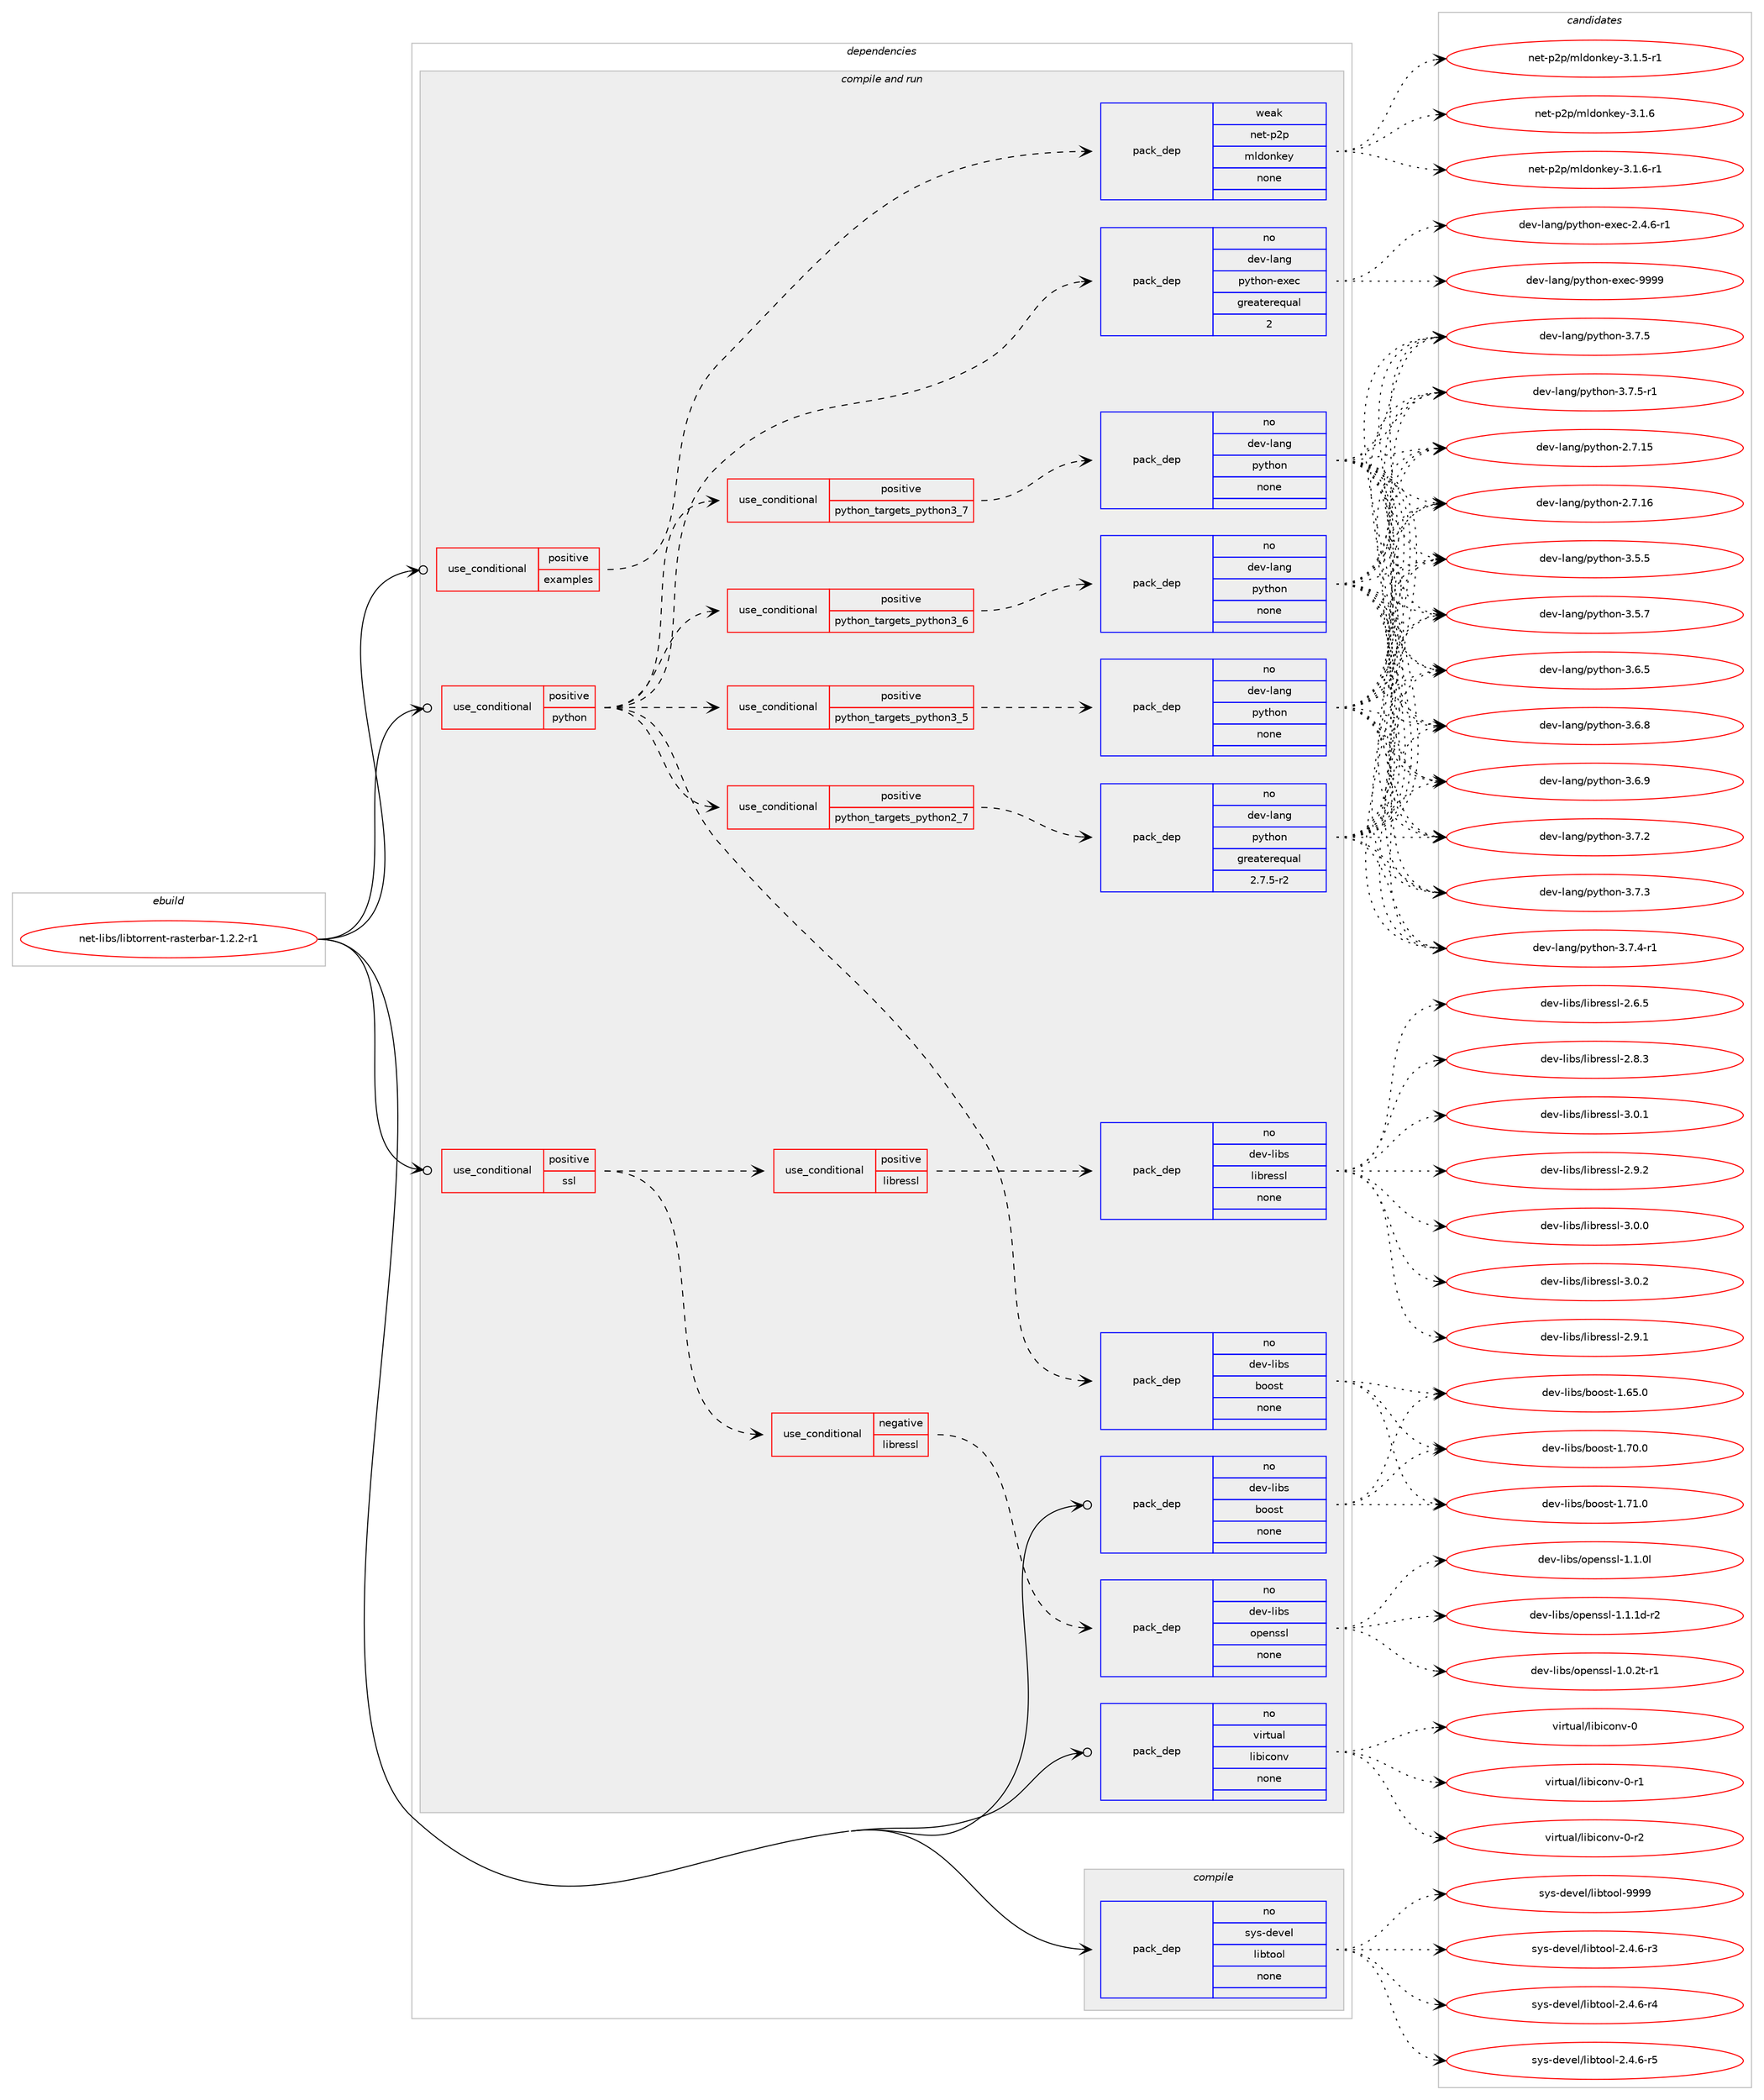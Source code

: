 digraph prolog {

# *************
# Graph options
# *************

newrank=true;
concentrate=true;
compound=true;
graph [rankdir=LR,fontname=Helvetica,fontsize=10,ranksep=1.5];#, ranksep=2.5, nodesep=0.2];
edge  [arrowhead=vee];
node  [fontname=Helvetica,fontsize=10];

# **********
# The ebuild
# **********

subgraph cluster_leftcol {
color=gray;
rank=same;
label=<<i>ebuild</i>>;
id [label="net-libs/libtorrent-rasterbar-1.2.2-r1", color=red, width=4, href="../net-libs/libtorrent-rasterbar-1.2.2-r1.svg"];
}

# ****************
# The dependencies
# ****************

subgraph cluster_midcol {
color=gray;
label=<<i>dependencies</i>>;
subgraph cluster_compile {
fillcolor="#eeeeee";
style=filled;
label=<<i>compile</i>>;
subgraph pack611461 {
dependency827702 [label=<<TABLE BORDER="0" CELLBORDER="1" CELLSPACING="0" CELLPADDING="4" WIDTH="220"><TR><TD ROWSPAN="6" CELLPADDING="30">pack_dep</TD></TR><TR><TD WIDTH="110">no</TD></TR><TR><TD>sys-devel</TD></TR><TR><TD>libtool</TD></TR><TR><TD>none</TD></TR><TR><TD></TD></TR></TABLE>>, shape=none, color=blue];
}
id:e -> dependency827702:w [weight=20,style="solid",arrowhead="vee"];
}
subgraph cluster_compileandrun {
fillcolor="#eeeeee";
style=filled;
label=<<i>compile and run</i>>;
subgraph cond201732 {
dependency827703 [label=<<TABLE BORDER="0" CELLBORDER="1" CELLSPACING="0" CELLPADDING="4"><TR><TD ROWSPAN="3" CELLPADDING="10">use_conditional</TD></TR><TR><TD>positive</TD></TR><TR><TD>examples</TD></TR></TABLE>>, shape=none, color=red];
subgraph pack611462 {
dependency827704 [label=<<TABLE BORDER="0" CELLBORDER="1" CELLSPACING="0" CELLPADDING="4" WIDTH="220"><TR><TD ROWSPAN="6" CELLPADDING="30">pack_dep</TD></TR><TR><TD WIDTH="110">weak</TD></TR><TR><TD>net-p2p</TD></TR><TR><TD>mldonkey</TD></TR><TR><TD>none</TD></TR><TR><TD></TD></TR></TABLE>>, shape=none, color=blue];
}
dependency827703:e -> dependency827704:w [weight=20,style="dashed",arrowhead="vee"];
}
id:e -> dependency827703:w [weight=20,style="solid",arrowhead="odotvee"];
subgraph cond201733 {
dependency827705 [label=<<TABLE BORDER="0" CELLBORDER="1" CELLSPACING="0" CELLPADDING="4"><TR><TD ROWSPAN="3" CELLPADDING="10">use_conditional</TD></TR><TR><TD>positive</TD></TR><TR><TD>python</TD></TR></TABLE>>, shape=none, color=red];
subgraph cond201734 {
dependency827706 [label=<<TABLE BORDER="0" CELLBORDER="1" CELLSPACING="0" CELLPADDING="4"><TR><TD ROWSPAN="3" CELLPADDING="10">use_conditional</TD></TR><TR><TD>positive</TD></TR><TR><TD>python_targets_python2_7</TD></TR></TABLE>>, shape=none, color=red];
subgraph pack611463 {
dependency827707 [label=<<TABLE BORDER="0" CELLBORDER="1" CELLSPACING="0" CELLPADDING="4" WIDTH="220"><TR><TD ROWSPAN="6" CELLPADDING="30">pack_dep</TD></TR><TR><TD WIDTH="110">no</TD></TR><TR><TD>dev-lang</TD></TR><TR><TD>python</TD></TR><TR><TD>greaterequal</TD></TR><TR><TD>2.7.5-r2</TD></TR></TABLE>>, shape=none, color=blue];
}
dependency827706:e -> dependency827707:w [weight=20,style="dashed",arrowhead="vee"];
}
dependency827705:e -> dependency827706:w [weight=20,style="dashed",arrowhead="vee"];
subgraph cond201735 {
dependency827708 [label=<<TABLE BORDER="0" CELLBORDER="1" CELLSPACING="0" CELLPADDING="4"><TR><TD ROWSPAN="3" CELLPADDING="10">use_conditional</TD></TR><TR><TD>positive</TD></TR><TR><TD>python_targets_python3_5</TD></TR></TABLE>>, shape=none, color=red];
subgraph pack611464 {
dependency827709 [label=<<TABLE BORDER="0" CELLBORDER="1" CELLSPACING="0" CELLPADDING="4" WIDTH="220"><TR><TD ROWSPAN="6" CELLPADDING="30">pack_dep</TD></TR><TR><TD WIDTH="110">no</TD></TR><TR><TD>dev-lang</TD></TR><TR><TD>python</TD></TR><TR><TD>none</TD></TR><TR><TD></TD></TR></TABLE>>, shape=none, color=blue];
}
dependency827708:e -> dependency827709:w [weight=20,style="dashed",arrowhead="vee"];
}
dependency827705:e -> dependency827708:w [weight=20,style="dashed",arrowhead="vee"];
subgraph cond201736 {
dependency827710 [label=<<TABLE BORDER="0" CELLBORDER="1" CELLSPACING="0" CELLPADDING="4"><TR><TD ROWSPAN="3" CELLPADDING="10">use_conditional</TD></TR><TR><TD>positive</TD></TR><TR><TD>python_targets_python3_6</TD></TR></TABLE>>, shape=none, color=red];
subgraph pack611465 {
dependency827711 [label=<<TABLE BORDER="0" CELLBORDER="1" CELLSPACING="0" CELLPADDING="4" WIDTH="220"><TR><TD ROWSPAN="6" CELLPADDING="30">pack_dep</TD></TR><TR><TD WIDTH="110">no</TD></TR><TR><TD>dev-lang</TD></TR><TR><TD>python</TD></TR><TR><TD>none</TD></TR><TR><TD></TD></TR></TABLE>>, shape=none, color=blue];
}
dependency827710:e -> dependency827711:w [weight=20,style="dashed",arrowhead="vee"];
}
dependency827705:e -> dependency827710:w [weight=20,style="dashed",arrowhead="vee"];
subgraph cond201737 {
dependency827712 [label=<<TABLE BORDER="0" CELLBORDER="1" CELLSPACING="0" CELLPADDING="4"><TR><TD ROWSPAN="3" CELLPADDING="10">use_conditional</TD></TR><TR><TD>positive</TD></TR><TR><TD>python_targets_python3_7</TD></TR></TABLE>>, shape=none, color=red];
subgraph pack611466 {
dependency827713 [label=<<TABLE BORDER="0" CELLBORDER="1" CELLSPACING="0" CELLPADDING="4" WIDTH="220"><TR><TD ROWSPAN="6" CELLPADDING="30">pack_dep</TD></TR><TR><TD WIDTH="110">no</TD></TR><TR><TD>dev-lang</TD></TR><TR><TD>python</TD></TR><TR><TD>none</TD></TR><TR><TD></TD></TR></TABLE>>, shape=none, color=blue];
}
dependency827712:e -> dependency827713:w [weight=20,style="dashed",arrowhead="vee"];
}
dependency827705:e -> dependency827712:w [weight=20,style="dashed",arrowhead="vee"];
subgraph pack611467 {
dependency827714 [label=<<TABLE BORDER="0" CELLBORDER="1" CELLSPACING="0" CELLPADDING="4" WIDTH="220"><TR><TD ROWSPAN="6" CELLPADDING="30">pack_dep</TD></TR><TR><TD WIDTH="110">no</TD></TR><TR><TD>dev-lang</TD></TR><TR><TD>python-exec</TD></TR><TR><TD>greaterequal</TD></TR><TR><TD>2</TD></TR></TABLE>>, shape=none, color=blue];
}
dependency827705:e -> dependency827714:w [weight=20,style="dashed",arrowhead="vee"];
subgraph pack611468 {
dependency827715 [label=<<TABLE BORDER="0" CELLBORDER="1" CELLSPACING="0" CELLPADDING="4" WIDTH="220"><TR><TD ROWSPAN="6" CELLPADDING="30">pack_dep</TD></TR><TR><TD WIDTH="110">no</TD></TR><TR><TD>dev-libs</TD></TR><TR><TD>boost</TD></TR><TR><TD>none</TD></TR><TR><TD></TD></TR></TABLE>>, shape=none, color=blue];
}
dependency827705:e -> dependency827715:w [weight=20,style="dashed",arrowhead="vee"];
}
id:e -> dependency827705:w [weight=20,style="solid",arrowhead="odotvee"];
subgraph cond201738 {
dependency827716 [label=<<TABLE BORDER="0" CELLBORDER="1" CELLSPACING="0" CELLPADDING="4"><TR><TD ROWSPAN="3" CELLPADDING="10">use_conditional</TD></TR><TR><TD>positive</TD></TR><TR><TD>ssl</TD></TR></TABLE>>, shape=none, color=red];
subgraph cond201739 {
dependency827717 [label=<<TABLE BORDER="0" CELLBORDER="1" CELLSPACING="0" CELLPADDING="4"><TR><TD ROWSPAN="3" CELLPADDING="10">use_conditional</TD></TR><TR><TD>negative</TD></TR><TR><TD>libressl</TD></TR></TABLE>>, shape=none, color=red];
subgraph pack611469 {
dependency827718 [label=<<TABLE BORDER="0" CELLBORDER="1" CELLSPACING="0" CELLPADDING="4" WIDTH="220"><TR><TD ROWSPAN="6" CELLPADDING="30">pack_dep</TD></TR><TR><TD WIDTH="110">no</TD></TR><TR><TD>dev-libs</TD></TR><TR><TD>openssl</TD></TR><TR><TD>none</TD></TR><TR><TD></TD></TR></TABLE>>, shape=none, color=blue];
}
dependency827717:e -> dependency827718:w [weight=20,style="dashed",arrowhead="vee"];
}
dependency827716:e -> dependency827717:w [weight=20,style="dashed",arrowhead="vee"];
subgraph cond201740 {
dependency827719 [label=<<TABLE BORDER="0" CELLBORDER="1" CELLSPACING="0" CELLPADDING="4"><TR><TD ROWSPAN="3" CELLPADDING="10">use_conditional</TD></TR><TR><TD>positive</TD></TR><TR><TD>libressl</TD></TR></TABLE>>, shape=none, color=red];
subgraph pack611470 {
dependency827720 [label=<<TABLE BORDER="0" CELLBORDER="1" CELLSPACING="0" CELLPADDING="4" WIDTH="220"><TR><TD ROWSPAN="6" CELLPADDING="30">pack_dep</TD></TR><TR><TD WIDTH="110">no</TD></TR><TR><TD>dev-libs</TD></TR><TR><TD>libressl</TD></TR><TR><TD>none</TD></TR><TR><TD></TD></TR></TABLE>>, shape=none, color=blue];
}
dependency827719:e -> dependency827720:w [weight=20,style="dashed",arrowhead="vee"];
}
dependency827716:e -> dependency827719:w [weight=20,style="dashed",arrowhead="vee"];
}
id:e -> dependency827716:w [weight=20,style="solid",arrowhead="odotvee"];
subgraph pack611471 {
dependency827721 [label=<<TABLE BORDER="0" CELLBORDER="1" CELLSPACING="0" CELLPADDING="4" WIDTH="220"><TR><TD ROWSPAN="6" CELLPADDING="30">pack_dep</TD></TR><TR><TD WIDTH="110">no</TD></TR><TR><TD>dev-libs</TD></TR><TR><TD>boost</TD></TR><TR><TD>none</TD></TR><TR><TD></TD></TR></TABLE>>, shape=none, color=blue];
}
id:e -> dependency827721:w [weight=20,style="solid",arrowhead="odotvee"];
subgraph pack611472 {
dependency827722 [label=<<TABLE BORDER="0" CELLBORDER="1" CELLSPACING="0" CELLPADDING="4" WIDTH="220"><TR><TD ROWSPAN="6" CELLPADDING="30">pack_dep</TD></TR><TR><TD WIDTH="110">no</TD></TR><TR><TD>virtual</TD></TR><TR><TD>libiconv</TD></TR><TR><TD>none</TD></TR><TR><TD></TD></TR></TABLE>>, shape=none, color=blue];
}
id:e -> dependency827722:w [weight=20,style="solid",arrowhead="odotvee"];
}
subgraph cluster_run {
fillcolor="#eeeeee";
style=filled;
label=<<i>run</i>>;
}
}

# **************
# The candidates
# **************

subgraph cluster_choices {
rank=same;
color=gray;
label=<<i>candidates</i>>;

subgraph choice611461 {
color=black;
nodesep=1;
choice1151211154510010111810110847108105981161111111084550465246544511451 [label="sys-devel/libtool-2.4.6-r3", color=red, width=4,href="../sys-devel/libtool-2.4.6-r3.svg"];
choice1151211154510010111810110847108105981161111111084550465246544511452 [label="sys-devel/libtool-2.4.6-r4", color=red, width=4,href="../sys-devel/libtool-2.4.6-r4.svg"];
choice1151211154510010111810110847108105981161111111084550465246544511453 [label="sys-devel/libtool-2.4.6-r5", color=red, width=4,href="../sys-devel/libtool-2.4.6-r5.svg"];
choice1151211154510010111810110847108105981161111111084557575757 [label="sys-devel/libtool-9999", color=red, width=4,href="../sys-devel/libtool-9999.svg"];
dependency827702:e -> choice1151211154510010111810110847108105981161111111084550465246544511451:w [style=dotted,weight="100"];
dependency827702:e -> choice1151211154510010111810110847108105981161111111084550465246544511452:w [style=dotted,weight="100"];
dependency827702:e -> choice1151211154510010111810110847108105981161111111084550465246544511453:w [style=dotted,weight="100"];
dependency827702:e -> choice1151211154510010111810110847108105981161111111084557575757:w [style=dotted,weight="100"];
}
subgraph choice611462 {
color=black;
nodesep=1;
choice1101011164511250112471091081001111101071011214551464946534511449 [label="net-p2p/mldonkey-3.1.5-r1", color=red, width=4,href="../net-p2p/mldonkey-3.1.5-r1.svg"];
choice110101116451125011247109108100111110107101121455146494654 [label="net-p2p/mldonkey-3.1.6", color=red, width=4,href="../net-p2p/mldonkey-3.1.6.svg"];
choice1101011164511250112471091081001111101071011214551464946544511449 [label="net-p2p/mldonkey-3.1.6-r1", color=red, width=4,href="../net-p2p/mldonkey-3.1.6-r1.svg"];
dependency827704:e -> choice1101011164511250112471091081001111101071011214551464946534511449:w [style=dotted,weight="100"];
dependency827704:e -> choice110101116451125011247109108100111110107101121455146494654:w [style=dotted,weight="100"];
dependency827704:e -> choice1101011164511250112471091081001111101071011214551464946544511449:w [style=dotted,weight="100"];
}
subgraph choice611463 {
color=black;
nodesep=1;
choice10010111845108971101034711212111610411111045504655464953 [label="dev-lang/python-2.7.15", color=red, width=4,href="../dev-lang/python-2.7.15.svg"];
choice10010111845108971101034711212111610411111045504655464954 [label="dev-lang/python-2.7.16", color=red, width=4,href="../dev-lang/python-2.7.16.svg"];
choice100101118451089711010347112121116104111110455146534653 [label="dev-lang/python-3.5.5", color=red, width=4,href="../dev-lang/python-3.5.5.svg"];
choice100101118451089711010347112121116104111110455146534655 [label="dev-lang/python-3.5.7", color=red, width=4,href="../dev-lang/python-3.5.7.svg"];
choice100101118451089711010347112121116104111110455146544653 [label="dev-lang/python-3.6.5", color=red, width=4,href="../dev-lang/python-3.6.5.svg"];
choice100101118451089711010347112121116104111110455146544656 [label="dev-lang/python-3.6.8", color=red, width=4,href="../dev-lang/python-3.6.8.svg"];
choice100101118451089711010347112121116104111110455146544657 [label="dev-lang/python-3.6.9", color=red, width=4,href="../dev-lang/python-3.6.9.svg"];
choice100101118451089711010347112121116104111110455146554650 [label="dev-lang/python-3.7.2", color=red, width=4,href="../dev-lang/python-3.7.2.svg"];
choice100101118451089711010347112121116104111110455146554651 [label="dev-lang/python-3.7.3", color=red, width=4,href="../dev-lang/python-3.7.3.svg"];
choice1001011184510897110103471121211161041111104551465546524511449 [label="dev-lang/python-3.7.4-r1", color=red, width=4,href="../dev-lang/python-3.7.4-r1.svg"];
choice100101118451089711010347112121116104111110455146554653 [label="dev-lang/python-3.7.5", color=red, width=4,href="../dev-lang/python-3.7.5.svg"];
choice1001011184510897110103471121211161041111104551465546534511449 [label="dev-lang/python-3.7.5-r1", color=red, width=4,href="../dev-lang/python-3.7.5-r1.svg"];
dependency827707:e -> choice10010111845108971101034711212111610411111045504655464953:w [style=dotted,weight="100"];
dependency827707:e -> choice10010111845108971101034711212111610411111045504655464954:w [style=dotted,weight="100"];
dependency827707:e -> choice100101118451089711010347112121116104111110455146534653:w [style=dotted,weight="100"];
dependency827707:e -> choice100101118451089711010347112121116104111110455146534655:w [style=dotted,weight="100"];
dependency827707:e -> choice100101118451089711010347112121116104111110455146544653:w [style=dotted,weight="100"];
dependency827707:e -> choice100101118451089711010347112121116104111110455146544656:w [style=dotted,weight="100"];
dependency827707:e -> choice100101118451089711010347112121116104111110455146544657:w [style=dotted,weight="100"];
dependency827707:e -> choice100101118451089711010347112121116104111110455146554650:w [style=dotted,weight="100"];
dependency827707:e -> choice100101118451089711010347112121116104111110455146554651:w [style=dotted,weight="100"];
dependency827707:e -> choice1001011184510897110103471121211161041111104551465546524511449:w [style=dotted,weight="100"];
dependency827707:e -> choice100101118451089711010347112121116104111110455146554653:w [style=dotted,weight="100"];
dependency827707:e -> choice1001011184510897110103471121211161041111104551465546534511449:w [style=dotted,weight="100"];
}
subgraph choice611464 {
color=black;
nodesep=1;
choice10010111845108971101034711212111610411111045504655464953 [label="dev-lang/python-2.7.15", color=red, width=4,href="../dev-lang/python-2.7.15.svg"];
choice10010111845108971101034711212111610411111045504655464954 [label="dev-lang/python-2.7.16", color=red, width=4,href="../dev-lang/python-2.7.16.svg"];
choice100101118451089711010347112121116104111110455146534653 [label="dev-lang/python-3.5.5", color=red, width=4,href="../dev-lang/python-3.5.5.svg"];
choice100101118451089711010347112121116104111110455146534655 [label="dev-lang/python-3.5.7", color=red, width=4,href="../dev-lang/python-3.5.7.svg"];
choice100101118451089711010347112121116104111110455146544653 [label="dev-lang/python-3.6.5", color=red, width=4,href="../dev-lang/python-3.6.5.svg"];
choice100101118451089711010347112121116104111110455146544656 [label="dev-lang/python-3.6.8", color=red, width=4,href="../dev-lang/python-3.6.8.svg"];
choice100101118451089711010347112121116104111110455146544657 [label="dev-lang/python-3.6.9", color=red, width=4,href="../dev-lang/python-3.6.9.svg"];
choice100101118451089711010347112121116104111110455146554650 [label="dev-lang/python-3.7.2", color=red, width=4,href="../dev-lang/python-3.7.2.svg"];
choice100101118451089711010347112121116104111110455146554651 [label="dev-lang/python-3.7.3", color=red, width=4,href="../dev-lang/python-3.7.3.svg"];
choice1001011184510897110103471121211161041111104551465546524511449 [label="dev-lang/python-3.7.4-r1", color=red, width=4,href="../dev-lang/python-3.7.4-r1.svg"];
choice100101118451089711010347112121116104111110455146554653 [label="dev-lang/python-3.7.5", color=red, width=4,href="../dev-lang/python-3.7.5.svg"];
choice1001011184510897110103471121211161041111104551465546534511449 [label="dev-lang/python-3.7.5-r1", color=red, width=4,href="../dev-lang/python-3.7.5-r1.svg"];
dependency827709:e -> choice10010111845108971101034711212111610411111045504655464953:w [style=dotted,weight="100"];
dependency827709:e -> choice10010111845108971101034711212111610411111045504655464954:w [style=dotted,weight="100"];
dependency827709:e -> choice100101118451089711010347112121116104111110455146534653:w [style=dotted,weight="100"];
dependency827709:e -> choice100101118451089711010347112121116104111110455146534655:w [style=dotted,weight="100"];
dependency827709:e -> choice100101118451089711010347112121116104111110455146544653:w [style=dotted,weight="100"];
dependency827709:e -> choice100101118451089711010347112121116104111110455146544656:w [style=dotted,weight="100"];
dependency827709:e -> choice100101118451089711010347112121116104111110455146544657:w [style=dotted,weight="100"];
dependency827709:e -> choice100101118451089711010347112121116104111110455146554650:w [style=dotted,weight="100"];
dependency827709:e -> choice100101118451089711010347112121116104111110455146554651:w [style=dotted,weight="100"];
dependency827709:e -> choice1001011184510897110103471121211161041111104551465546524511449:w [style=dotted,weight="100"];
dependency827709:e -> choice100101118451089711010347112121116104111110455146554653:w [style=dotted,weight="100"];
dependency827709:e -> choice1001011184510897110103471121211161041111104551465546534511449:w [style=dotted,weight="100"];
}
subgraph choice611465 {
color=black;
nodesep=1;
choice10010111845108971101034711212111610411111045504655464953 [label="dev-lang/python-2.7.15", color=red, width=4,href="../dev-lang/python-2.7.15.svg"];
choice10010111845108971101034711212111610411111045504655464954 [label="dev-lang/python-2.7.16", color=red, width=4,href="../dev-lang/python-2.7.16.svg"];
choice100101118451089711010347112121116104111110455146534653 [label="dev-lang/python-3.5.5", color=red, width=4,href="../dev-lang/python-3.5.5.svg"];
choice100101118451089711010347112121116104111110455146534655 [label="dev-lang/python-3.5.7", color=red, width=4,href="../dev-lang/python-3.5.7.svg"];
choice100101118451089711010347112121116104111110455146544653 [label="dev-lang/python-3.6.5", color=red, width=4,href="../dev-lang/python-3.6.5.svg"];
choice100101118451089711010347112121116104111110455146544656 [label="dev-lang/python-3.6.8", color=red, width=4,href="../dev-lang/python-3.6.8.svg"];
choice100101118451089711010347112121116104111110455146544657 [label="dev-lang/python-3.6.9", color=red, width=4,href="../dev-lang/python-3.6.9.svg"];
choice100101118451089711010347112121116104111110455146554650 [label="dev-lang/python-3.7.2", color=red, width=4,href="../dev-lang/python-3.7.2.svg"];
choice100101118451089711010347112121116104111110455146554651 [label="dev-lang/python-3.7.3", color=red, width=4,href="../dev-lang/python-3.7.3.svg"];
choice1001011184510897110103471121211161041111104551465546524511449 [label="dev-lang/python-3.7.4-r1", color=red, width=4,href="../dev-lang/python-3.7.4-r1.svg"];
choice100101118451089711010347112121116104111110455146554653 [label="dev-lang/python-3.7.5", color=red, width=4,href="../dev-lang/python-3.7.5.svg"];
choice1001011184510897110103471121211161041111104551465546534511449 [label="dev-lang/python-3.7.5-r1", color=red, width=4,href="../dev-lang/python-3.7.5-r1.svg"];
dependency827711:e -> choice10010111845108971101034711212111610411111045504655464953:w [style=dotted,weight="100"];
dependency827711:e -> choice10010111845108971101034711212111610411111045504655464954:w [style=dotted,weight="100"];
dependency827711:e -> choice100101118451089711010347112121116104111110455146534653:w [style=dotted,weight="100"];
dependency827711:e -> choice100101118451089711010347112121116104111110455146534655:w [style=dotted,weight="100"];
dependency827711:e -> choice100101118451089711010347112121116104111110455146544653:w [style=dotted,weight="100"];
dependency827711:e -> choice100101118451089711010347112121116104111110455146544656:w [style=dotted,weight="100"];
dependency827711:e -> choice100101118451089711010347112121116104111110455146544657:w [style=dotted,weight="100"];
dependency827711:e -> choice100101118451089711010347112121116104111110455146554650:w [style=dotted,weight="100"];
dependency827711:e -> choice100101118451089711010347112121116104111110455146554651:w [style=dotted,weight="100"];
dependency827711:e -> choice1001011184510897110103471121211161041111104551465546524511449:w [style=dotted,weight="100"];
dependency827711:e -> choice100101118451089711010347112121116104111110455146554653:w [style=dotted,weight="100"];
dependency827711:e -> choice1001011184510897110103471121211161041111104551465546534511449:w [style=dotted,weight="100"];
}
subgraph choice611466 {
color=black;
nodesep=1;
choice10010111845108971101034711212111610411111045504655464953 [label="dev-lang/python-2.7.15", color=red, width=4,href="../dev-lang/python-2.7.15.svg"];
choice10010111845108971101034711212111610411111045504655464954 [label="dev-lang/python-2.7.16", color=red, width=4,href="../dev-lang/python-2.7.16.svg"];
choice100101118451089711010347112121116104111110455146534653 [label="dev-lang/python-3.5.5", color=red, width=4,href="../dev-lang/python-3.5.5.svg"];
choice100101118451089711010347112121116104111110455146534655 [label="dev-lang/python-3.5.7", color=red, width=4,href="../dev-lang/python-3.5.7.svg"];
choice100101118451089711010347112121116104111110455146544653 [label="dev-lang/python-3.6.5", color=red, width=4,href="../dev-lang/python-3.6.5.svg"];
choice100101118451089711010347112121116104111110455146544656 [label="dev-lang/python-3.6.8", color=red, width=4,href="../dev-lang/python-3.6.8.svg"];
choice100101118451089711010347112121116104111110455146544657 [label="dev-lang/python-3.6.9", color=red, width=4,href="../dev-lang/python-3.6.9.svg"];
choice100101118451089711010347112121116104111110455146554650 [label="dev-lang/python-3.7.2", color=red, width=4,href="../dev-lang/python-3.7.2.svg"];
choice100101118451089711010347112121116104111110455146554651 [label="dev-lang/python-3.7.3", color=red, width=4,href="../dev-lang/python-3.7.3.svg"];
choice1001011184510897110103471121211161041111104551465546524511449 [label="dev-lang/python-3.7.4-r1", color=red, width=4,href="../dev-lang/python-3.7.4-r1.svg"];
choice100101118451089711010347112121116104111110455146554653 [label="dev-lang/python-3.7.5", color=red, width=4,href="../dev-lang/python-3.7.5.svg"];
choice1001011184510897110103471121211161041111104551465546534511449 [label="dev-lang/python-3.7.5-r1", color=red, width=4,href="../dev-lang/python-3.7.5-r1.svg"];
dependency827713:e -> choice10010111845108971101034711212111610411111045504655464953:w [style=dotted,weight="100"];
dependency827713:e -> choice10010111845108971101034711212111610411111045504655464954:w [style=dotted,weight="100"];
dependency827713:e -> choice100101118451089711010347112121116104111110455146534653:w [style=dotted,weight="100"];
dependency827713:e -> choice100101118451089711010347112121116104111110455146534655:w [style=dotted,weight="100"];
dependency827713:e -> choice100101118451089711010347112121116104111110455146544653:w [style=dotted,weight="100"];
dependency827713:e -> choice100101118451089711010347112121116104111110455146544656:w [style=dotted,weight="100"];
dependency827713:e -> choice100101118451089711010347112121116104111110455146544657:w [style=dotted,weight="100"];
dependency827713:e -> choice100101118451089711010347112121116104111110455146554650:w [style=dotted,weight="100"];
dependency827713:e -> choice100101118451089711010347112121116104111110455146554651:w [style=dotted,weight="100"];
dependency827713:e -> choice1001011184510897110103471121211161041111104551465546524511449:w [style=dotted,weight="100"];
dependency827713:e -> choice100101118451089711010347112121116104111110455146554653:w [style=dotted,weight="100"];
dependency827713:e -> choice1001011184510897110103471121211161041111104551465546534511449:w [style=dotted,weight="100"];
}
subgraph choice611467 {
color=black;
nodesep=1;
choice10010111845108971101034711212111610411111045101120101994550465246544511449 [label="dev-lang/python-exec-2.4.6-r1", color=red, width=4,href="../dev-lang/python-exec-2.4.6-r1.svg"];
choice10010111845108971101034711212111610411111045101120101994557575757 [label="dev-lang/python-exec-9999", color=red, width=4,href="../dev-lang/python-exec-9999.svg"];
dependency827714:e -> choice10010111845108971101034711212111610411111045101120101994550465246544511449:w [style=dotted,weight="100"];
dependency827714:e -> choice10010111845108971101034711212111610411111045101120101994557575757:w [style=dotted,weight="100"];
}
subgraph choice611468 {
color=black;
nodesep=1;
choice1001011184510810598115479811111111511645494654534648 [label="dev-libs/boost-1.65.0", color=red, width=4,href="../dev-libs/boost-1.65.0.svg"];
choice1001011184510810598115479811111111511645494655484648 [label="dev-libs/boost-1.70.0", color=red, width=4,href="../dev-libs/boost-1.70.0.svg"];
choice1001011184510810598115479811111111511645494655494648 [label="dev-libs/boost-1.71.0", color=red, width=4,href="../dev-libs/boost-1.71.0.svg"];
dependency827715:e -> choice1001011184510810598115479811111111511645494654534648:w [style=dotted,weight="100"];
dependency827715:e -> choice1001011184510810598115479811111111511645494655484648:w [style=dotted,weight="100"];
dependency827715:e -> choice1001011184510810598115479811111111511645494655494648:w [style=dotted,weight="100"];
}
subgraph choice611469 {
color=black;
nodesep=1;
choice1001011184510810598115471111121011101151151084549464846501164511449 [label="dev-libs/openssl-1.0.2t-r1", color=red, width=4,href="../dev-libs/openssl-1.0.2t-r1.svg"];
choice100101118451081059811547111112101110115115108454946494648108 [label="dev-libs/openssl-1.1.0l", color=red, width=4,href="../dev-libs/openssl-1.1.0l.svg"];
choice1001011184510810598115471111121011101151151084549464946491004511450 [label="dev-libs/openssl-1.1.1d-r2", color=red, width=4,href="../dev-libs/openssl-1.1.1d-r2.svg"];
dependency827718:e -> choice1001011184510810598115471111121011101151151084549464846501164511449:w [style=dotted,weight="100"];
dependency827718:e -> choice100101118451081059811547111112101110115115108454946494648108:w [style=dotted,weight="100"];
dependency827718:e -> choice1001011184510810598115471111121011101151151084549464946491004511450:w [style=dotted,weight="100"];
}
subgraph choice611470 {
color=black;
nodesep=1;
choice10010111845108105981154710810598114101115115108455046544653 [label="dev-libs/libressl-2.6.5", color=red, width=4,href="../dev-libs/libressl-2.6.5.svg"];
choice10010111845108105981154710810598114101115115108455046564651 [label="dev-libs/libressl-2.8.3", color=red, width=4,href="../dev-libs/libressl-2.8.3.svg"];
choice10010111845108105981154710810598114101115115108455046574649 [label="dev-libs/libressl-2.9.1", color=red, width=4,href="../dev-libs/libressl-2.9.1.svg"];
choice10010111845108105981154710810598114101115115108455046574650 [label="dev-libs/libressl-2.9.2", color=red, width=4,href="../dev-libs/libressl-2.9.2.svg"];
choice10010111845108105981154710810598114101115115108455146484648 [label="dev-libs/libressl-3.0.0", color=red, width=4,href="../dev-libs/libressl-3.0.0.svg"];
choice10010111845108105981154710810598114101115115108455146484649 [label="dev-libs/libressl-3.0.1", color=red, width=4,href="../dev-libs/libressl-3.0.1.svg"];
choice10010111845108105981154710810598114101115115108455146484650 [label="dev-libs/libressl-3.0.2", color=red, width=4,href="../dev-libs/libressl-3.0.2.svg"];
dependency827720:e -> choice10010111845108105981154710810598114101115115108455046544653:w [style=dotted,weight="100"];
dependency827720:e -> choice10010111845108105981154710810598114101115115108455046564651:w [style=dotted,weight="100"];
dependency827720:e -> choice10010111845108105981154710810598114101115115108455046574649:w [style=dotted,weight="100"];
dependency827720:e -> choice10010111845108105981154710810598114101115115108455046574650:w [style=dotted,weight="100"];
dependency827720:e -> choice10010111845108105981154710810598114101115115108455146484648:w [style=dotted,weight="100"];
dependency827720:e -> choice10010111845108105981154710810598114101115115108455146484649:w [style=dotted,weight="100"];
dependency827720:e -> choice10010111845108105981154710810598114101115115108455146484650:w [style=dotted,weight="100"];
}
subgraph choice611471 {
color=black;
nodesep=1;
choice1001011184510810598115479811111111511645494654534648 [label="dev-libs/boost-1.65.0", color=red, width=4,href="../dev-libs/boost-1.65.0.svg"];
choice1001011184510810598115479811111111511645494655484648 [label="dev-libs/boost-1.70.0", color=red, width=4,href="../dev-libs/boost-1.70.0.svg"];
choice1001011184510810598115479811111111511645494655494648 [label="dev-libs/boost-1.71.0", color=red, width=4,href="../dev-libs/boost-1.71.0.svg"];
dependency827721:e -> choice1001011184510810598115479811111111511645494654534648:w [style=dotted,weight="100"];
dependency827721:e -> choice1001011184510810598115479811111111511645494655484648:w [style=dotted,weight="100"];
dependency827721:e -> choice1001011184510810598115479811111111511645494655494648:w [style=dotted,weight="100"];
}
subgraph choice611472 {
color=black;
nodesep=1;
choice118105114116117971084710810598105991111101184548 [label="virtual/libiconv-0", color=red, width=4,href="../virtual/libiconv-0.svg"];
choice1181051141161179710847108105981059911111011845484511449 [label="virtual/libiconv-0-r1", color=red, width=4,href="../virtual/libiconv-0-r1.svg"];
choice1181051141161179710847108105981059911111011845484511450 [label="virtual/libiconv-0-r2", color=red, width=4,href="../virtual/libiconv-0-r2.svg"];
dependency827722:e -> choice118105114116117971084710810598105991111101184548:w [style=dotted,weight="100"];
dependency827722:e -> choice1181051141161179710847108105981059911111011845484511449:w [style=dotted,weight="100"];
dependency827722:e -> choice1181051141161179710847108105981059911111011845484511450:w [style=dotted,weight="100"];
}
}

}
